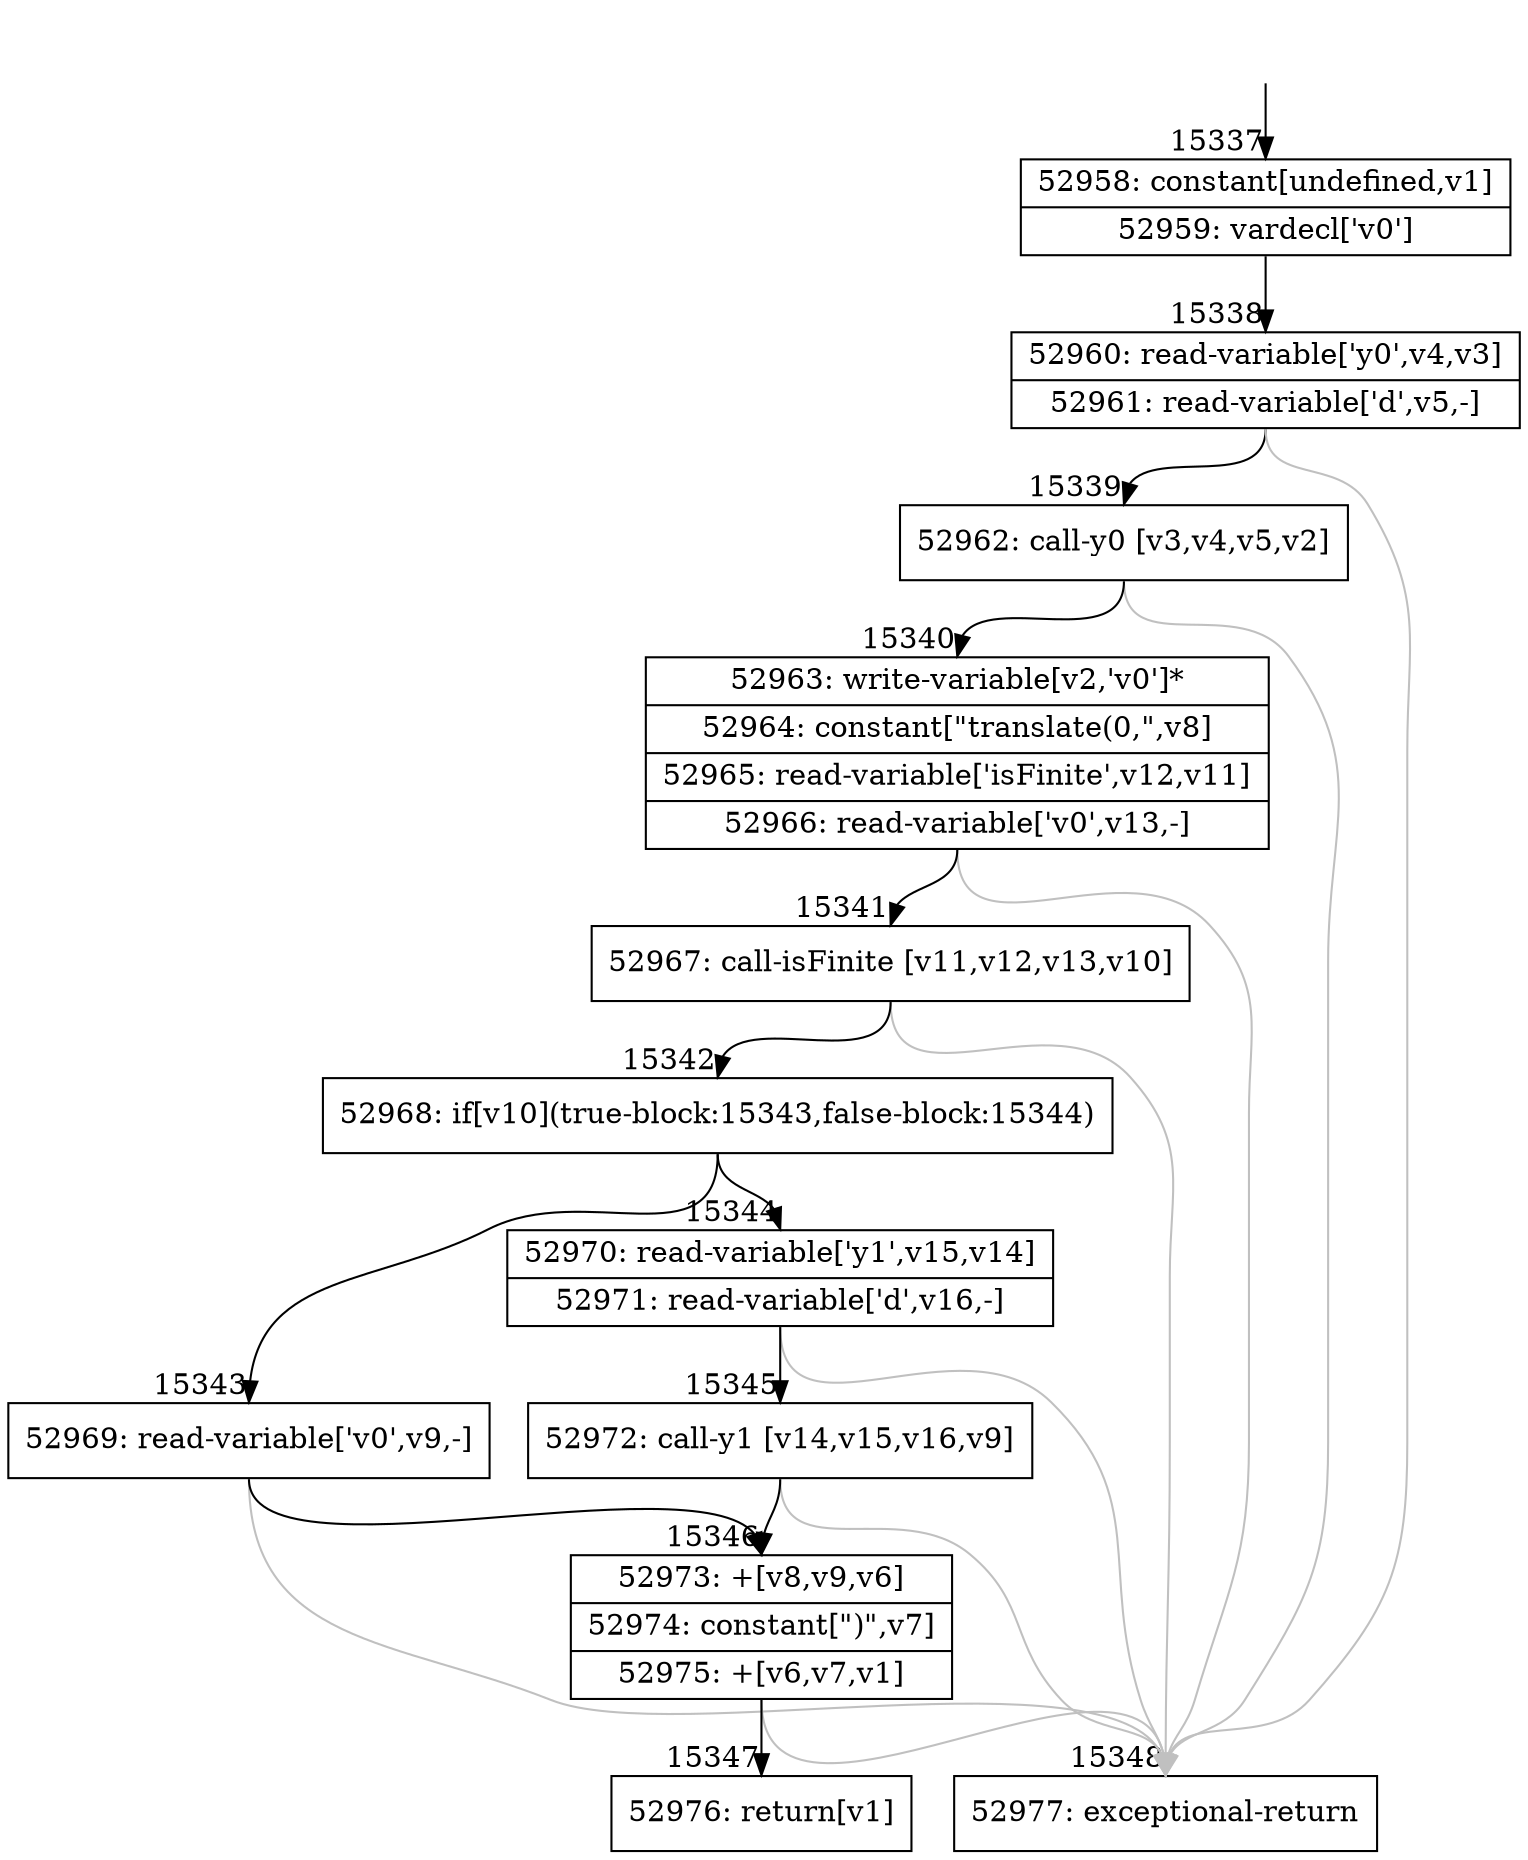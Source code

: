 digraph {
rankdir="TD"
BB_entry1429[shape=none,label=""];
BB_entry1429 -> BB15337 [tailport=s, headport=n, headlabel="    15337"]
BB15337 [shape=record label="{52958: constant[undefined,v1]|52959: vardecl['v0']}" ] 
BB15337 -> BB15338 [tailport=s, headport=n, headlabel="      15338"]
BB15338 [shape=record label="{52960: read-variable['y0',v4,v3]|52961: read-variable['d',v5,-]}" ] 
BB15338 -> BB15339 [tailport=s, headport=n, headlabel="      15339"]
BB15338 -> BB15348 [tailport=s, headport=n, color=gray, headlabel="      15348"]
BB15339 [shape=record label="{52962: call-y0 [v3,v4,v5,v2]}" ] 
BB15339 -> BB15340 [tailport=s, headport=n, headlabel="      15340"]
BB15339 -> BB15348 [tailport=s, headport=n, color=gray]
BB15340 [shape=record label="{52963: write-variable[v2,'v0']*|52964: constant[\"translate(0,\",v8]|52965: read-variable['isFinite',v12,v11]|52966: read-variable['v0',v13,-]}" ] 
BB15340 -> BB15341 [tailport=s, headport=n, headlabel="      15341"]
BB15340 -> BB15348 [tailport=s, headport=n, color=gray]
BB15341 [shape=record label="{52967: call-isFinite [v11,v12,v13,v10]}" ] 
BB15341 -> BB15342 [tailport=s, headport=n, headlabel="      15342"]
BB15341 -> BB15348 [tailport=s, headport=n, color=gray]
BB15342 [shape=record label="{52968: if[v10](true-block:15343,false-block:15344)}" ] 
BB15342 -> BB15343 [tailport=s, headport=n, headlabel="      15343"]
BB15342 -> BB15344 [tailport=s, headport=n, headlabel="      15344"]
BB15343 [shape=record label="{52969: read-variable['v0',v9,-]}" ] 
BB15343 -> BB15346 [tailport=s, headport=n, headlabel="      15346"]
BB15343 -> BB15348 [tailport=s, headport=n, color=gray]
BB15344 [shape=record label="{52970: read-variable['y1',v15,v14]|52971: read-variable['d',v16,-]}" ] 
BB15344 -> BB15345 [tailport=s, headport=n, headlabel="      15345"]
BB15344 -> BB15348 [tailport=s, headport=n, color=gray]
BB15345 [shape=record label="{52972: call-y1 [v14,v15,v16,v9]}" ] 
BB15345 -> BB15346 [tailport=s, headport=n]
BB15345 -> BB15348 [tailport=s, headport=n, color=gray]
BB15346 [shape=record label="{52973: +[v8,v9,v6]|52974: constant[\")\",v7]|52975: +[v6,v7,v1]}" ] 
BB15346 -> BB15347 [tailport=s, headport=n, headlabel="      15347"]
BB15346 -> BB15348 [tailport=s, headport=n, color=gray]
BB15347 [shape=record label="{52976: return[v1]}" ] 
BB15348 [shape=record label="{52977: exceptional-return}" ] 
//#$~ 9035
}
